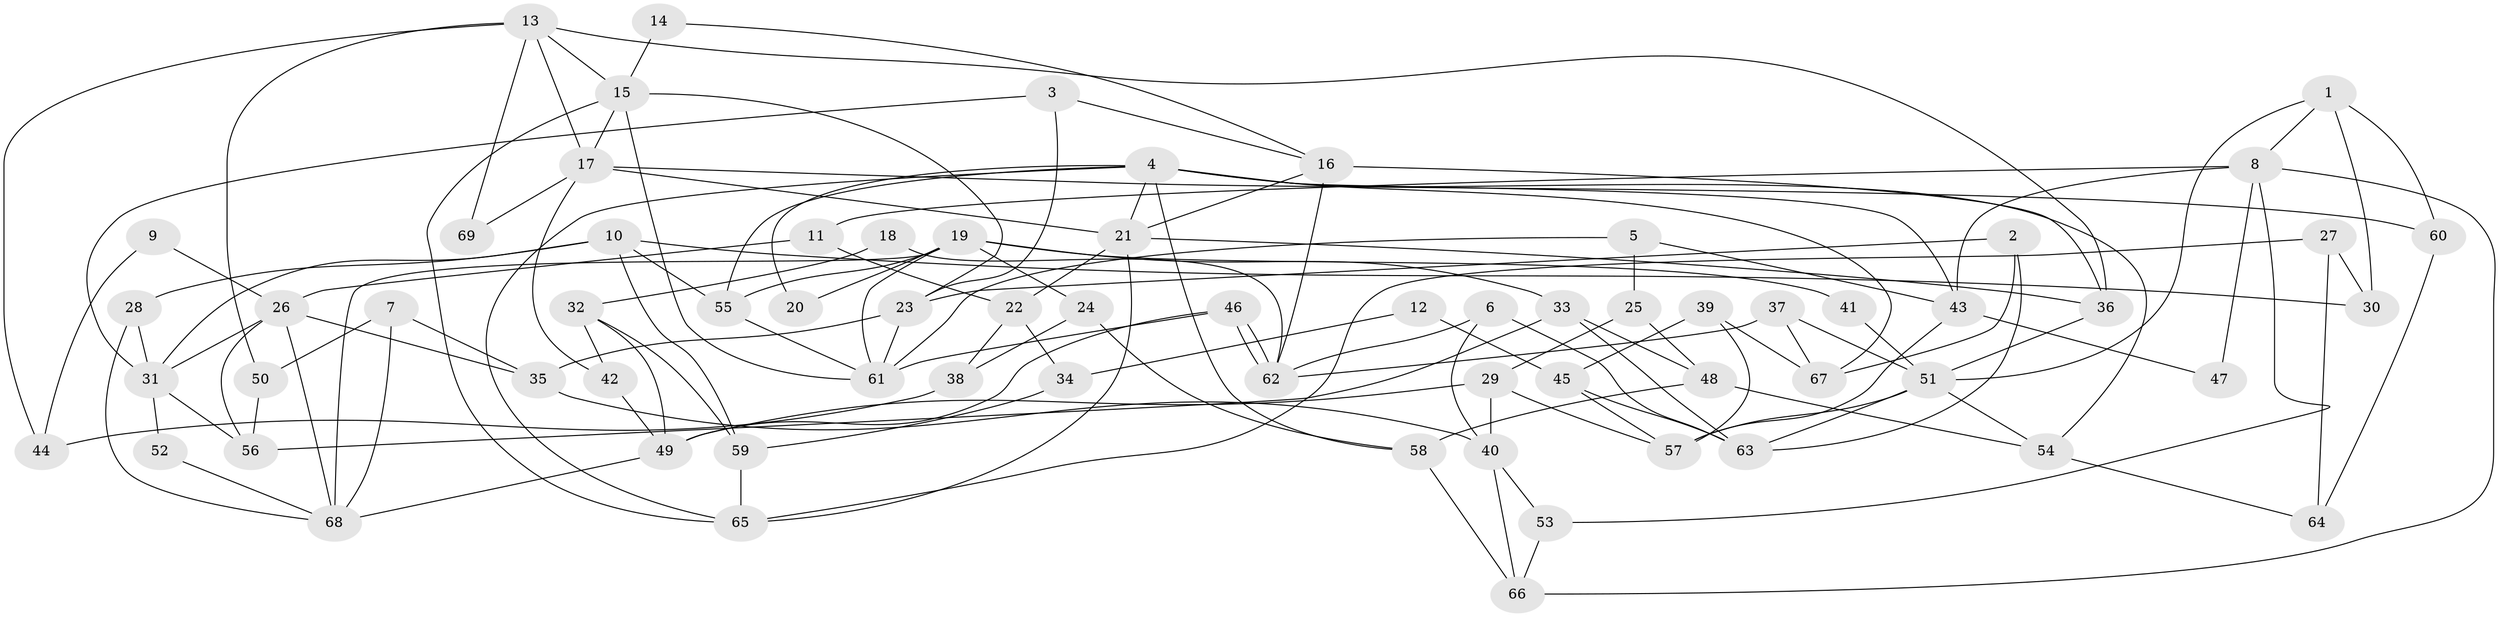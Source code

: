 // coarse degree distribution, {2: 0.12244897959183673, 5: 0.12244897959183673, 4: 0.3877551020408163, 7: 0.04081632653061224, 8: 0.04081632653061224, 3: 0.14285714285714285, 6: 0.10204081632653061, 10: 0.02040816326530612, 1: 0.02040816326530612}
// Generated by graph-tools (version 1.1) at 2025/37/03/04/25 23:37:07]
// undirected, 69 vertices, 138 edges
graph export_dot {
  node [color=gray90,style=filled];
  1;
  2;
  3;
  4;
  5;
  6;
  7;
  8;
  9;
  10;
  11;
  12;
  13;
  14;
  15;
  16;
  17;
  18;
  19;
  20;
  21;
  22;
  23;
  24;
  25;
  26;
  27;
  28;
  29;
  30;
  31;
  32;
  33;
  34;
  35;
  36;
  37;
  38;
  39;
  40;
  41;
  42;
  43;
  44;
  45;
  46;
  47;
  48;
  49;
  50;
  51;
  52;
  53;
  54;
  55;
  56;
  57;
  58;
  59;
  60;
  61;
  62;
  63;
  64;
  65;
  66;
  67;
  68;
  69;
  1 -- 51;
  1 -- 8;
  1 -- 30;
  1 -- 60;
  2 -- 23;
  2 -- 63;
  2 -- 67;
  3 -- 23;
  3 -- 31;
  3 -- 16;
  4 -- 67;
  4 -- 21;
  4 -- 20;
  4 -- 43;
  4 -- 54;
  4 -- 55;
  4 -- 58;
  4 -- 65;
  5 -- 61;
  5 -- 25;
  5 -- 43;
  6 -- 63;
  6 -- 40;
  6 -- 62;
  7 -- 68;
  7 -- 35;
  7 -- 50;
  8 -- 43;
  8 -- 53;
  8 -- 11;
  8 -- 47;
  8 -- 66;
  9 -- 44;
  9 -- 26;
  10 -- 31;
  10 -- 55;
  10 -- 28;
  10 -- 30;
  10 -- 59;
  11 -- 26;
  11 -- 22;
  12 -- 45;
  12 -- 34;
  13 -- 36;
  13 -- 17;
  13 -- 15;
  13 -- 44;
  13 -- 50;
  13 -- 69;
  14 -- 15;
  14 -- 16;
  15 -- 17;
  15 -- 23;
  15 -- 61;
  15 -- 65;
  16 -- 62;
  16 -- 21;
  16 -- 36;
  17 -- 21;
  17 -- 60;
  17 -- 42;
  17 -- 69;
  18 -- 32;
  18 -- 62;
  19 -- 61;
  19 -- 68;
  19 -- 20;
  19 -- 24;
  19 -- 33;
  19 -- 41;
  19 -- 55;
  21 -- 65;
  21 -- 22;
  21 -- 36;
  22 -- 34;
  22 -- 38;
  23 -- 61;
  23 -- 35;
  24 -- 58;
  24 -- 38;
  25 -- 29;
  25 -- 48;
  26 -- 35;
  26 -- 56;
  26 -- 31;
  26 -- 68;
  27 -- 65;
  27 -- 30;
  27 -- 64;
  28 -- 68;
  28 -- 31;
  29 -- 49;
  29 -- 57;
  29 -- 40;
  31 -- 52;
  31 -- 56;
  32 -- 59;
  32 -- 49;
  32 -- 42;
  33 -- 56;
  33 -- 48;
  33 -- 63;
  34 -- 59;
  35 -- 40;
  36 -- 51;
  37 -- 62;
  37 -- 51;
  37 -- 67;
  38 -- 44;
  39 -- 67;
  39 -- 57;
  39 -- 45;
  40 -- 66;
  40 -- 53;
  41 -- 51;
  42 -- 49;
  43 -- 47;
  43 -- 57;
  45 -- 63;
  45 -- 57;
  46 -- 62;
  46 -- 62;
  46 -- 61;
  46 -- 49;
  48 -- 54;
  48 -- 58;
  49 -- 68;
  50 -- 56;
  51 -- 57;
  51 -- 54;
  51 -- 63;
  52 -- 68;
  53 -- 66;
  54 -- 64;
  55 -- 61;
  58 -- 66;
  59 -- 65;
  60 -- 64;
}
